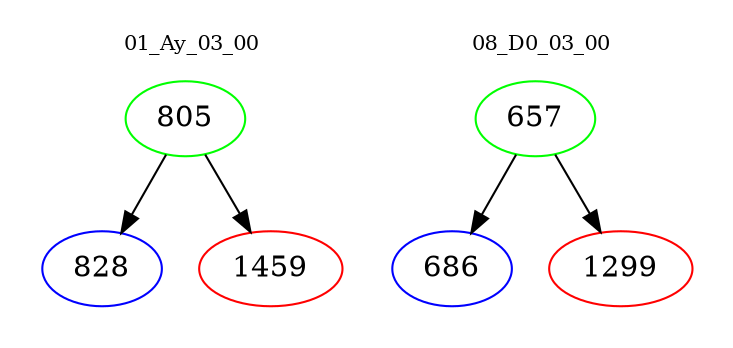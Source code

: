 digraph{
subgraph cluster_0 {
color = white
label = "01_Ay_03_00";
fontsize=10;
T0_805 [label="805", color="green"]
T0_805 -> T0_828 [color="black"]
T0_828 [label="828", color="blue"]
T0_805 -> T0_1459 [color="black"]
T0_1459 [label="1459", color="red"]
}
subgraph cluster_1 {
color = white
label = "08_D0_03_00";
fontsize=10;
T1_657 [label="657", color="green"]
T1_657 -> T1_686 [color="black"]
T1_686 [label="686", color="blue"]
T1_657 -> T1_1299 [color="black"]
T1_1299 [label="1299", color="red"]
}
}
